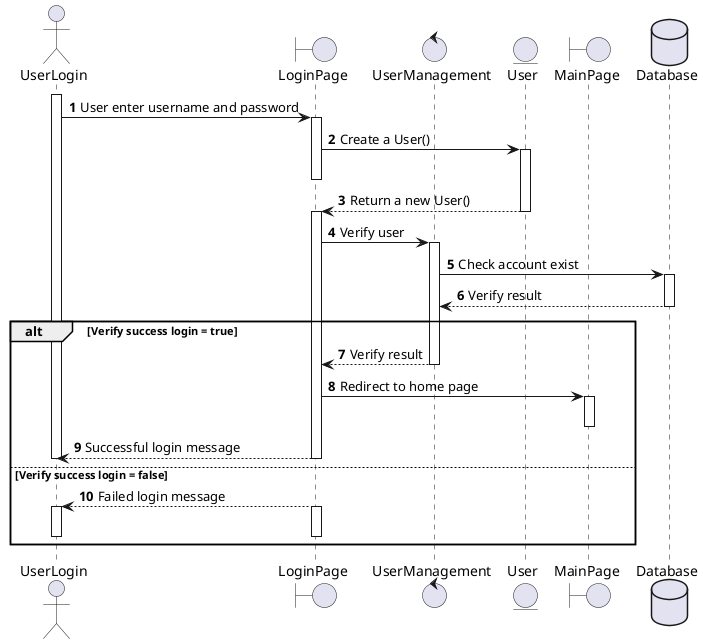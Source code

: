 @startuml Login flow

actor UserLogin
boundary LoginPage
control UserManagement
entity User
boundary MainPage
database Database

autonumber
activate UserLogin
UserLogin -> LoginPage: User enter username and password
activate LoginPage
LoginPage -> User: Create a User()
activate User
deactivate LoginPage
User --> LoginPage: Return a new User()
deactivate User
activate LoginPage
LoginPage -> UserManagement: Verify user
activate UserManagement
UserManagement -> Database: Check account exist
activate Database
Database --> UserManagement: Verify result
deactivate Database

alt Verify success login = true
  UserManagement --> LoginPage: Verify result
  deactivate UserManagement
  LoginPage -> MainPage: Redirect to home page
  activate MainPage
  deactivate MainPage
  LoginPage --> UserLogin: Successful login message
  deactivate LoginPage
  deactivate UserLogin
else Verify success login = false
  LoginPage --> UserLogin: Failed login message
  activate LoginPage
  deactivate LoginPage
  activate UserLogin
  deactivate UserLogin
end

@enduml